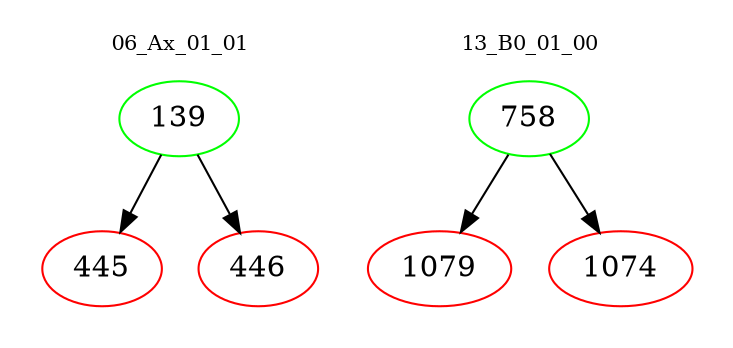 digraph{
subgraph cluster_0 {
color = white
label = "06_Ax_01_01";
fontsize=10;
T0_139 [label="139", color="green"]
T0_139 -> T0_445 [color="black"]
T0_445 [label="445", color="red"]
T0_139 -> T0_446 [color="black"]
T0_446 [label="446", color="red"]
}
subgraph cluster_1 {
color = white
label = "13_B0_01_00";
fontsize=10;
T1_758 [label="758", color="green"]
T1_758 -> T1_1079 [color="black"]
T1_1079 [label="1079", color="red"]
T1_758 -> T1_1074 [color="black"]
T1_1074 [label="1074", color="red"]
}
}
